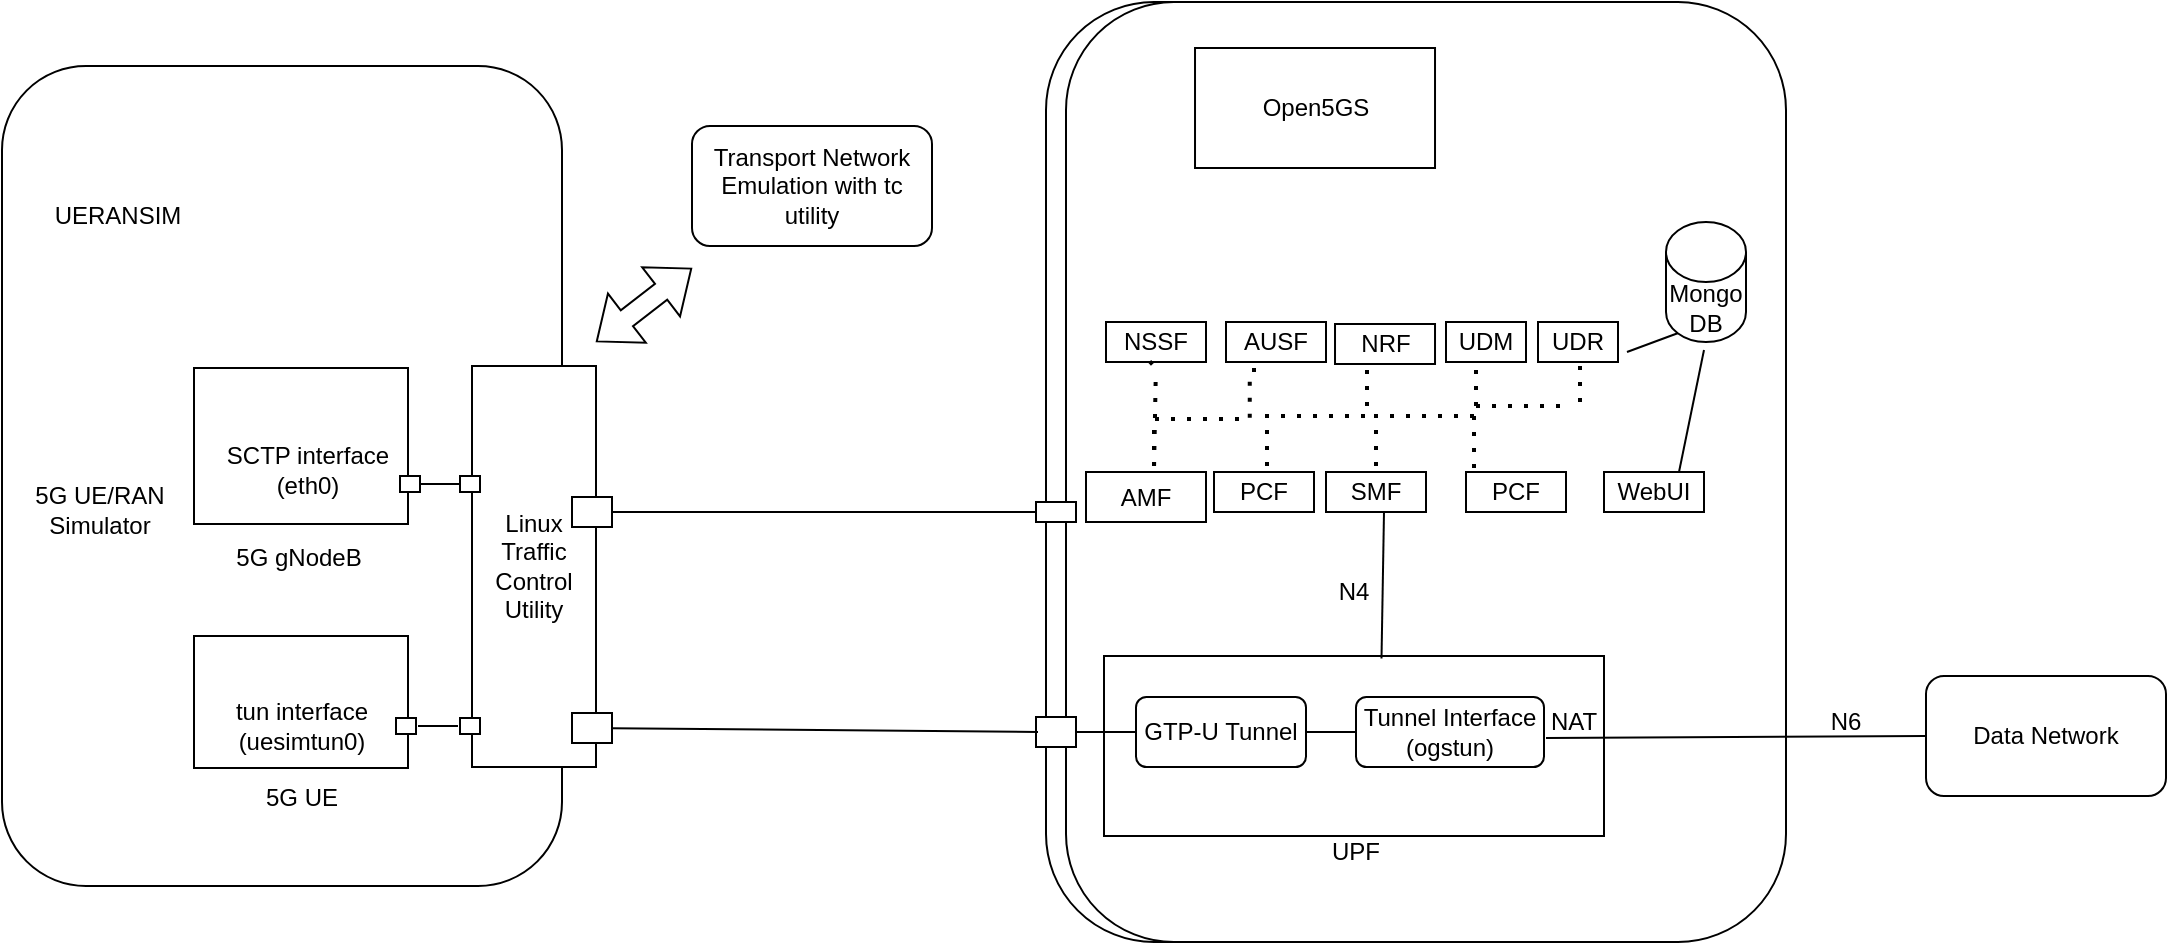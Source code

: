 <mxfile version="20.8.15" type="github">
  <diagram id="i4d2cugIbQvzfdK0nt7U" name="Page-1">
    <mxGraphModel dx="1318" dy="569" grid="1" gridSize="10" guides="1" tooltips="1" connect="1" arrows="1" fold="1" page="1" pageScale="1" pageWidth="850" pageHeight="1100" math="0" shadow="0">
      <root>
        <mxCell id="0" />
        <mxCell id="1" parent="0" />
        <mxCell id="ppHwQDoqCtW23BweWABd-1" value="" style="rounded=1;whiteSpace=wrap;html=1;" parent="1" vertex="1">
          <mxGeometry x="75" y="79" width="280" height="410" as="geometry" />
        </mxCell>
        <mxCell id="ppHwQDoqCtW23BweWABd-3" value="" style="rounded=0;whiteSpace=wrap;html=1;" parent="1" vertex="1">
          <mxGeometry x="171" y="230" width="107" height="78" as="geometry" />
        </mxCell>
        <mxCell id="ppHwQDoqCtW23BweWABd-14" value="5G UE/RAN&lt;br&gt;Simulator" style="text;html=1;strokeColor=none;fillColor=none;align=center;verticalAlign=middle;whiteSpace=wrap;rounded=0;" parent="1" vertex="1">
          <mxGeometry x="85" y="285" width="78" height="32" as="geometry" />
        </mxCell>
        <mxCell id="ppHwQDoqCtW23BweWABd-25" value="" style="rounded=0;whiteSpace=wrap;html=1;" parent="1" vertex="1">
          <mxGeometry x="171" y="364" width="107" height="66" as="geometry" />
        </mxCell>
        <mxCell id="ppHwQDoqCtW23BweWABd-26" value="5G UE" style="text;html=1;strokeColor=none;fillColor=none;align=center;verticalAlign=middle;whiteSpace=wrap;rounded=0;" parent="1" vertex="1">
          <mxGeometry x="194.5" y="429.5" width="60" height="30" as="geometry" />
        </mxCell>
        <mxCell id="ppHwQDoqCtW23BweWABd-27" value="tun interface (uesimtun0)" style="text;html=1;strokeColor=none;fillColor=none;align=center;verticalAlign=middle;whiteSpace=wrap;rounded=0;" parent="1" vertex="1">
          <mxGeometry x="184.5" y="394" width="80" height="30" as="geometry" />
        </mxCell>
        <mxCell id="dLoRhMxQBua3Gd0-kV2N-3" value="" style="rounded=1;whiteSpace=wrap;html=1;" vertex="1" parent="1">
          <mxGeometry x="597" y="47" width="360" height="470" as="geometry" />
        </mxCell>
        <mxCell id="dLoRhMxQBua3Gd0-kV2N-4" value="" style="rounded=1;whiteSpace=wrap;html=1;" vertex="1" parent="1">
          <mxGeometry x="607" y="47" width="360" height="470" as="geometry" />
        </mxCell>
        <mxCell id="dLoRhMxQBua3Gd0-kV2N-6" value="NSSF" style="rounded=0;whiteSpace=wrap;html=1;" vertex="1" parent="1">
          <mxGeometry x="627" y="207" width="50" height="20" as="geometry" />
        </mxCell>
        <mxCell id="dLoRhMxQBua3Gd0-kV2N-7" value="AUSF" style="rounded=0;whiteSpace=wrap;html=1;" vertex="1" parent="1">
          <mxGeometry x="687" y="207" width="50" height="20" as="geometry" />
        </mxCell>
        <mxCell id="dLoRhMxQBua3Gd0-kV2N-8" value="NRF" style="rounded=0;whiteSpace=wrap;html=1;" vertex="1" parent="1">
          <mxGeometry x="741.51" y="208" width="50" height="20" as="geometry" />
        </mxCell>
        <mxCell id="dLoRhMxQBua3Gd0-kV2N-9" value="UDM" style="rounded=0;whiteSpace=wrap;html=1;" vertex="1" parent="1">
          <mxGeometry x="797" y="207" width="40" height="20" as="geometry" />
        </mxCell>
        <mxCell id="dLoRhMxQBua3Gd0-kV2N-10" value="UDR" style="rounded=0;whiteSpace=wrap;html=1;" vertex="1" parent="1">
          <mxGeometry x="843" y="207" width="40" height="20" as="geometry" />
        </mxCell>
        <mxCell id="dLoRhMxQBua3Gd0-kV2N-11" value="AMF" style="rounded=0;whiteSpace=wrap;html=1;" vertex="1" parent="1">
          <mxGeometry x="617" y="282" width="60" height="25" as="geometry" />
        </mxCell>
        <mxCell id="dLoRhMxQBua3Gd0-kV2N-12" value="SMF" style="rounded=0;whiteSpace=wrap;html=1;" vertex="1" parent="1">
          <mxGeometry x="737" y="282" width="50" height="20" as="geometry" />
        </mxCell>
        <mxCell id="dLoRhMxQBua3Gd0-kV2N-13" value="PCF" style="rounded=0;whiteSpace=wrap;html=1;" vertex="1" parent="1">
          <mxGeometry x="807" y="282" width="50" height="20" as="geometry" />
        </mxCell>
        <mxCell id="dLoRhMxQBua3Gd0-kV2N-14" value="" style="endArrow=none;dashed=1;html=1;dashPattern=1 3;strokeWidth=2;rounded=0;exitX=0.207;exitY=0.468;exitDx=0;exitDy=0;exitPerimeter=0;startArrow=none;" edge="1" parent="1">
          <mxGeometry width="50" height="50" relative="1" as="geometry">
            <mxPoint x="648.855" y="226.68" as="sourcePoint" />
            <mxPoint x="651" y="229" as="targetPoint" />
          </mxGeometry>
        </mxCell>
        <mxCell id="dLoRhMxQBua3Gd0-kV2N-15" value="" style="endArrow=none;dashed=1;html=1;dashPattern=1 3;strokeWidth=2;rounded=0;edgeStyle=elbowEdgeStyle;elbow=vertical;" edge="1" parent="1">
          <mxGeometry width="50" height="50" relative="1" as="geometry">
            <mxPoint x="762" y="279" as="sourcePoint" />
            <mxPoint x="812" y="229" as="targetPoint" />
          </mxGeometry>
        </mxCell>
        <mxCell id="dLoRhMxQBua3Gd0-kV2N-16" value="" style="endArrow=none;dashed=1;html=1;dashPattern=1 3;strokeWidth=2;rounded=0;edgeStyle=elbowEdgeStyle;elbow=vertical;startArrow=none;" edge="1" parent="1">
          <mxGeometry width="50" height="50" relative="1" as="geometry">
            <mxPoint x="864" y="247" as="sourcePoint" />
            <mxPoint x="864" y="229" as="targetPoint" />
          </mxGeometry>
        </mxCell>
        <mxCell id="dLoRhMxQBua3Gd0-kV2N-17" value="" style="endArrow=none;dashed=1;html=1;dashPattern=1 3;strokeWidth=2;rounded=0;edgeStyle=elbowEdgeStyle;elbow=vertical;startArrow=none;" edge="1" parent="1">
          <mxGeometry width="50" height="50" relative="1" as="geometry">
            <mxPoint x="701" y="232" as="sourcePoint" />
            <mxPoint x="701" y="229" as="targetPoint" />
          </mxGeometry>
        </mxCell>
        <mxCell id="dLoRhMxQBua3Gd0-kV2N-18" value="" style="endArrow=none;dashed=1;html=1;dashPattern=1 3;strokeWidth=2;rounded=0;edgeStyle=elbowEdgeStyle;elbow=vertical;" edge="1" parent="1">
          <mxGeometry width="50" height="50" relative="1" as="geometry">
            <mxPoint x="707.5" y="279" as="sourcePoint" />
            <mxPoint x="757.5" y="229" as="targetPoint" />
          </mxGeometry>
        </mxCell>
        <mxCell id="dLoRhMxQBua3Gd0-kV2N-19" value="PCF" style="rounded=0;whiteSpace=wrap;html=1;" vertex="1" parent="1">
          <mxGeometry x="681" y="282" width="50" height="20" as="geometry" />
        </mxCell>
        <mxCell id="dLoRhMxQBua3Gd0-kV2N-20" value="" style="rounded=0;whiteSpace=wrap;html=1;" vertex="1" parent="1">
          <mxGeometry x="626" y="374" width="250" height="90" as="geometry" />
        </mxCell>
        <mxCell id="dLoRhMxQBua3Gd0-kV2N-21" value="GTP-U Tunnel" style="rounded=1;whiteSpace=wrap;html=1;" vertex="1" parent="1">
          <mxGeometry x="642" y="394.5" width="85" height="35" as="geometry" />
        </mxCell>
        <mxCell id="dLoRhMxQBua3Gd0-kV2N-22" value="" style="endArrow=none;html=1;rounded=0;elbow=vertical;entryX=1;entryY=0.5;entryDx=0;entryDy=0;" edge="1" parent="1">
          <mxGeometry width="50" height="50" relative="1" as="geometry">
            <mxPoint x="762" y="412" as="sourcePoint" />
            <mxPoint x="727" y="412" as="targetPoint" />
          </mxGeometry>
        </mxCell>
        <mxCell id="dLoRhMxQBua3Gd0-kV2N-23" value="UPF" style="text;html=1;strokeColor=none;fillColor=none;align=center;verticalAlign=middle;whiteSpace=wrap;rounded=0;" vertex="1" parent="1">
          <mxGeometry x="722" y="457" width="60" height="30" as="geometry" />
        </mxCell>
        <mxCell id="dLoRhMxQBua3Gd0-kV2N-24" value="User Plane" style="text;html=1;strokeColor=none;fillColor=none;align=center;verticalAlign=middle;whiteSpace=wrap;rounded=0;" vertex="1" parent="1">
          <mxGeometry x="1036" y="385" width="120" height="50" as="geometry" />
        </mxCell>
        <mxCell id="dLoRhMxQBua3Gd0-kV2N-25" value="Data Network" style="rounded=1;whiteSpace=wrap;html=1;" vertex="1" parent="1">
          <mxGeometry x="1037" y="384" width="120" height="60" as="geometry" />
        </mxCell>
        <mxCell id="dLoRhMxQBua3Gd0-kV2N-26" value="" style="endArrow=none;html=1;rounded=0;elbow=vertical;exitX=0;exitY=0.5;exitDx=0;exitDy=0;" edge="1" parent="1" source="dLoRhMxQBua3Gd0-kV2N-25">
          <mxGeometry width="50" height="50" relative="1" as="geometry">
            <mxPoint x="891.0" y="415" as="sourcePoint" />
            <mxPoint x="847" y="415" as="targetPoint" />
          </mxGeometry>
        </mxCell>
        <mxCell id="dLoRhMxQBua3Gd0-kV2N-27" value="NAT" style="text;html=1;strokeColor=none;fillColor=none;align=center;verticalAlign=middle;whiteSpace=wrap;rounded=0;" vertex="1" parent="1">
          <mxGeometry x="831" y="392" width="60" height="30" as="geometry" />
        </mxCell>
        <mxCell id="dLoRhMxQBua3Gd0-kV2N-28" value="N6" style="text;html=1;strokeColor=none;fillColor=none;align=center;verticalAlign=middle;whiteSpace=wrap;rounded=0;" vertex="1" parent="1">
          <mxGeometry x="967" y="392" width="60" height="30" as="geometry" />
        </mxCell>
        <mxCell id="dLoRhMxQBua3Gd0-kV2N-29" value="" style="endArrow=none;html=1;rounded=0;elbow=vertical;exitX=0;exitY=0.5;exitDx=0;exitDy=0;startArrow=none;" edge="1" parent="1" source="dLoRhMxQBua3Gd0-kV2N-65">
          <mxGeometry width="50" height="50" relative="1" as="geometry">
            <mxPoint x="642" y="411.47" as="sourcePoint" />
            <mxPoint x="597" y="417" as="targetPoint" />
          </mxGeometry>
        </mxCell>
        <mxCell id="dLoRhMxQBua3Gd0-kV2N-30" value="Tunnel Interface&lt;br&gt;(ogstun)" style="rounded=1;whiteSpace=wrap;html=1;" vertex="1" parent="1">
          <mxGeometry x="752" y="394.5" width="94" height="35" as="geometry" />
        </mxCell>
        <mxCell id="dLoRhMxQBua3Gd0-kV2N-32" value="" style="endArrow=none;html=1;rounded=0;fontSize=24;exitX=0.555;exitY=0.014;exitDx=0;exitDy=0;exitPerimeter=0;" edge="1" parent="1" source="dLoRhMxQBua3Gd0-kV2N-20">
          <mxGeometry width="50" height="50" relative="1" as="geometry">
            <mxPoint x="716" y="352" as="sourcePoint" />
            <mxPoint x="766" y="302" as="targetPoint" />
          </mxGeometry>
        </mxCell>
        <mxCell id="dLoRhMxQBua3Gd0-kV2N-33" value="N4" style="text;html=1;strokeColor=none;fillColor=none;align=center;verticalAlign=middle;whiteSpace=wrap;rounded=0;" vertex="1" parent="1">
          <mxGeometry x="721" y="327" width="60" height="30" as="geometry" />
        </mxCell>
        <mxCell id="dLoRhMxQBua3Gd0-kV2N-34" value="" style="rounded=0;whiteSpace=wrap;html=1;" vertex="1" parent="1">
          <mxGeometry x="592" y="297" width="20" height="10" as="geometry" />
        </mxCell>
        <mxCell id="dLoRhMxQBua3Gd0-kV2N-42" value="" style="endArrow=none;dashed=1;html=1;dashPattern=1 3;strokeWidth=2;rounded=0;exitX=0.207;exitY=0.468;exitDx=0;exitDy=0;exitPerimeter=0;" edge="1" parent="1">
          <mxGeometry width="50" height="50" relative="1" as="geometry">
            <mxPoint x="651.03" y="278.96" as="sourcePoint" />
            <mxPoint x="651.911" y="232" as="targetPoint" />
          </mxGeometry>
        </mxCell>
        <mxCell id="dLoRhMxQBua3Gd0-kV2N-44" value="" style="endArrow=none;dashed=1;html=1;dashPattern=1 3;strokeWidth=2;rounded=0;edgeStyle=elbowEdgeStyle;elbow=vertical;" edge="1" parent="1">
          <mxGeometry width="50" height="50" relative="1" as="geometry">
            <mxPoint x="651" y="279" as="sourcePoint" />
            <mxPoint x="698.875" y="232" as="targetPoint" />
          </mxGeometry>
        </mxCell>
        <mxCell id="dLoRhMxQBua3Gd0-kV2N-53" value="" style="endArrow=none;dashed=1;html=1;dashPattern=1 3;strokeWidth=2;rounded=0;edgeStyle=elbowEdgeStyle;elbow=vertical;" edge="1" parent="1">
          <mxGeometry width="50" height="50" relative="1" as="geometry">
            <mxPoint x="811" y="280" as="sourcePoint" />
            <mxPoint x="857" y="249" as="targetPoint" />
            <Array as="points">
              <mxPoint x="904" y="249" />
            </Array>
          </mxGeometry>
        </mxCell>
        <mxCell id="dLoRhMxQBua3Gd0-kV2N-54" value="Mongo&lt;br&gt;DB" style="shape=cylinder3;whiteSpace=wrap;html=1;boundedLbl=1;backgroundOutline=1;size=15;" vertex="1" parent="1">
          <mxGeometry x="907" y="157" width="40" height="60" as="geometry" />
        </mxCell>
        <mxCell id="dLoRhMxQBua3Gd0-kV2N-55" value="WebUI" style="rounded=0;whiteSpace=wrap;html=1;" vertex="1" parent="1">
          <mxGeometry x="876" y="282" width="50" height="20" as="geometry" />
        </mxCell>
        <mxCell id="dLoRhMxQBua3Gd0-kV2N-58" value="" style="endArrow=none;html=1;rounded=0;exitX=0.75;exitY=0;exitDx=0;exitDy=0;" edge="1" parent="1" source="dLoRhMxQBua3Gd0-kV2N-55">
          <mxGeometry width="50" height="50" relative="1" as="geometry">
            <mxPoint x="876" y="271" as="sourcePoint" />
            <mxPoint x="926" y="221" as="targetPoint" />
          </mxGeometry>
        </mxCell>
        <mxCell id="dLoRhMxQBua3Gd0-kV2N-60" value="" style="endArrow=none;html=1;rounded=0;exitX=0.75;exitY=0;exitDx=0;exitDy=0;entryX=0.145;entryY=1;entryDx=0;entryDy=-4.35;entryPerimeter=0;" edge="1" parent="1" target="dLoRhMxQBua3Gd0-kV2N-54">
          <mxGeometry width="50" height="50" relative="1" as="geometry">
            <mxPoint x="887.5" y="222" as="sourcePoint" />
            <mxPoint x="900" y="161" as="targetPoint" />
          </mxGeometry>
        </mxCell>
        <mxCell id="dLoRhMxQBua3Gd0-kV2N-64" value="" style="endArrow=none;html=1;rounded=0;elbow=vertical;exitX=0;exitY=0.5;exitDx=0;exitDy=0;" edge="1" parent="1" source="dLoRhMxQBua3Gd0-kV2N-21" target="dLoRhMxQBua3Gd0-kV2N-65">
          <mxGeometry width="50" height="50" relative="1" as="geometry">
            <mxPoint x="642" y="412" as="sourcePoint" />
            <mxPoint x="597" y="417" as="targetPoint" />
          </mxGeometry>
        </mxCell>
        <mxCell id="dLoRhMxQBua3Gd0-kV2N-65" value="" style="rounded=0;whiteSpace=wrap;html=1;" vertex="1" parent="1">
          <mxGeometry x="592" y="404.5" width="20" height="15" as="geometry" />
        </mxCell>
        <mxCell id="dLoRhMxQBua3Gd0-kV2N-1" value="5G gNodeB" style="text;html=1;strokeColor=none;fillColor=none;align=center;verticalAlign=middle;whiteSpace=wrap;rounded=0;" vertex="1" parent="1">
          <mxGeometry x="190" y="309.5" width="67.25" height="30" as="geometry" />
        </mxCell>
        <mxCell id="dLoRhMxQBua3Gd0-kV2N-71" value="UERANSIM" style="text;html=1;strokeColor=none;fillColor=none;align=center;verticalAlign=middle;whiteSpace=wrap;rounded=0;" vertex="1" parent="1">
          <mxGeometry x="103" y="139" width="60" height="30" as="geometry" />
        </mxCell>
        <mxCell id="dLoRhMxQBua3Gd0-kV2N-72" value="Open5GS" style="rounded=0;whiteSpace=wrap;html=1;" vertex="1" parent="1">
          <mxGeometry x="671.51" y="70" width="120" height="60" as="geometry" />
        </mxCell>
        <mxCell id="dLoRhMxQBua3Gd0-kV2N-73" value="Linux Traffic Control Utility" style="rounded=0;whiteSpace=wrap;html=1;" vertex="1" parent="1">
          <mxGeometry x="310" y="229" width="62" height="200.5" as="geometry" />
        </mxCell>
        <mxCell id="dLoRhMxQBua3Gd0-kV2N-75" value="" style="endArrow=none;html=1;rounded=0;exitX=0;exitY=0.5;exitDx=0;exitDy=0;startArrow=none;" edge="1" parent="1" source="dLoRhMxQBua3Gd0-kV2N-80">
          <mxGeometry width="50" height="50" relative="1" as="geometry">
            <mxPoint x="630" y="320" as="sourcePoint" />
            <mxPoint x="370" y="302" as="targetPoint" />
          </mxGeometry>
        </mxCell>
        <mxCell id="dLoRhMxQBua3Gd0-kV2N-76" value="" style="endArrow=none;html=1;rounded=0;exitX=0;exitY=0.5;exitDx=0;exitDy=0;startArrow=none;" edge="1" parent="1" source="dLoRhMxQBua3Gd0-kV2N-78">
          <mxGeometry width="50" height="50" relative="1" as="geometry">
            <mxPoint x="593" y="412.0" as="sourcePoint" />
            <mxPoint x="371.0" y="412.0" as="targetPoint" />
          </mxGeometry>
        </mxCell>
        <mxCell id="dLoRhMxQBua3Gd0-kV2N-77" value="SCTP interface&lt;br&gt;(eth0)" style="text;html=1;strokeColor=none;fillColor=none;align=center;verticalAlign=middle;whiteSpace=wrap;rounded=0;" vertex="1" parent="1">
          <mxGeometry x="184.5" y="264" width="85.5" height="33" as="geometry" />
        </mxCell>
        <mxCell id="dLoRhMxQBua3Gd0-kV2N-79" value="" style="endArrow=none;html=1;rounded=0;exitX=0;exitY=0.5;exitDx=0;exitDy=0;" edge="1" parent="1" target="dLoRhMxQBua3Gd0-kV2N-78">
          <mxGeometry width="50" height="50" relative="1" as="geometry">
            <mxPoint x="593" y="412.0" as="sourcePoint" />
            <mxPoint x="371.0" y="412.0" as="targetPoint" />
          </mxGeometry>
        </mxCell>
        <mxCell id="dLoRhMxQBua3Gd0-kV2N-78" value="" style="rounded=0;whiteSpace=wrap;html=1;" vertex="1" parent="1">
          <mxGeometry x="360" y="402.5" width="20" height="15" as="geometry" />
        </mxCell>
        <mxCell id="dLoRhMxQBua3Gd0-kV2N-81" value="" style="endArrow=none;html=1;rounded=0;exitX=0;exitY=0.5;exitDx=0;exitDy=0;" edge="1" parent="1" source="dLoRhMxQBua3Gd0-kV2N-34" target="dLoRhMxQBua3Gd0-kV2N-80">
          <mxGeometry width="50" height="50" relative="1" as="geometry">
            <mxPoint x="592" y="302" as="sourcePoint" />
            <mxPoint x="370" y="302" as="targetPoint" />
          </mxGeometry>
        </mxCell>
        <mxCell id="dLoRhMxQBua3Gd0-kV2N-80" value="" style="rounded=0;whiteSpace=wrap;html=1;" vertex="1" parent="1">
          <mxGeometry x="360" y="294.5" width="20" height="15" as="geometry" />
        </mxCell>
        <mxCell id="dLoRhMxQBua3Gd0-kV2N-82" value="" style="rounded=0;whiteSpace=wrap;html=1;" vertex="1" parent="1">
          <mxGeometry x="274" y="284" width="10" height="8" as="geometry" />
        </mxCell>
        <mxCell id="dLoRhMxQBua3Gd0-kV2N-83" value="" style="rounded=0;whiteSpace=wrap;html=1;" vertex="1" parent="1">
          <mxGeometry x="304" y="284" width="10" height="8" as="geometry" />
        </mxCell>
        <mxCell id="dLoRhMxQBua3Gd0-kV2N-84" value="" style="rounded=0;whiteSpace=wrap;html=1;" vertex="1" parent="1">
          <mxGeometry x="304" y="405" width="10" height="8" as="geometry" />
        </mxCell>
        <mxCell id="dLoRhMxQBua3Gd0-kV2N-85" value="" style="rounded=0;whiteSpace=wrap;html=1;" vertex="1" parent="1">
          <mxGeometry x="272" y="405" width="10" height="8" as="geometry" />
        </mxCell>
        <mxCell id="dLoRhMxQBua3Gd0-kV2N-86" value="" style="endArrow=none;html=1;rounded=0;" edge="1" parent="1">
          <mxGeometry width="50" height="50" relative="1" as="geometry">
            <mxPoint x="283" y="409" as="sourcePoint" />
            <mxPoint x="303" y="409" as="targetPoint" />
          </mxGeometry>
        </mxCell>
        <mxCell id="dLoRhMxQBua3Gd0-kV2N-87" value="" style="endArrow=none;html=1;rounded=0;" edge="1" parent="1">
          <mxGeometry width="50" height="50" relative="1" as="geometry">
            <mxPoint x="284" y="288" as="sourcePoint" />
            <mxPoint x="304" y="288" as="targetPoint" />
          </mxGeometry>
        </mxCell>
        <mxCell id="dLoRhMxQBua3Gd0-kV2N-88" value="" style="shape=flexArrow;endArrow=classic;startArrow=classic;html=1;rounded=0;" edge="1" parent="1">
          <mxGeometry width="100" height="100" relative="1" as="geometry">
            <mxPoint x="372" y="217" as="sourcePoint" />
            <mxPoint x="420" y="180" as="targetPoint" />
          </mxGeometry>
        </mxCell>
        <mxCell id="dLoRhMxQBua3Gd0-kV2N-90" value="Transport Network Emulation with tc utility" style="rounded=1;whiteSpace=wrap;html=1;" vertex="1" parent="1">
          <mxGeometry x="420" y="109" width="120" height="60" as="geometry" />
        </mxCell>
      </root>
    </mxGraphModel>
  </diagram>
</mxfile>
